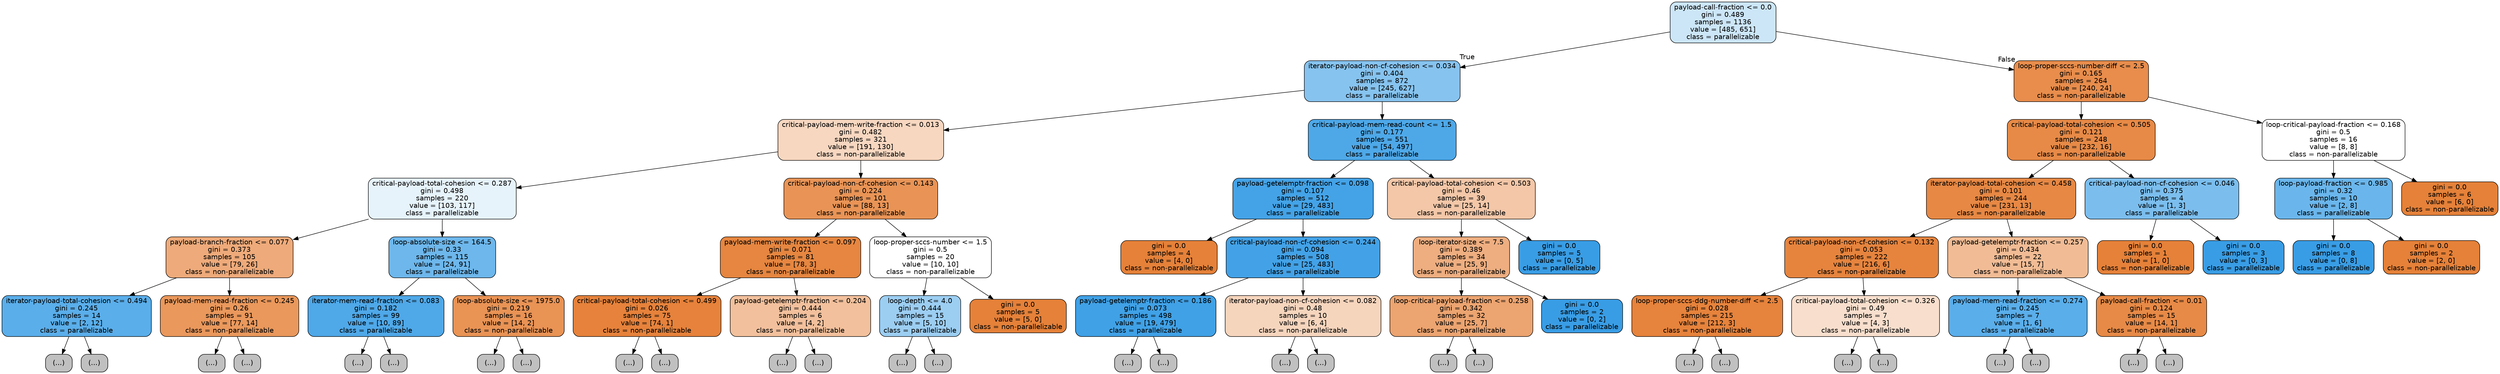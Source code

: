 digraph Tree {
node [shape=box, style="filled, rounded", color="black", fontname=helvetica] ;
edge [fontname=helvetica] ;
0 [label="payload-call-fraction <= 0.0\ngini = 0.489\nsamples = 1136\nvalue = [485, 651]\nclass = parallelizable", fillcolor="#399de541"] ;
1 [label="iterator-payload-non-cf-cohesion <= 0.034\ngini = 0.404\nsamples = 872\nvalue = [245, 627]\nclass = parallelizable", fillcolor="#399de59b"] ;
0 -> 1 [labeldistance=2.5, labelangle=45, headlabel="True"] ;
2 [label="critical-payload-mem-write-fraction <= 0.013\ngini = 0.482\nsamples = 321\nvalue = [191, 130]\nclass = non-parallelizable", fillcolor="#e5813951"] ;
1 -> 2 ;
3 [label="critical-payload-total-cohesion <= 0.287\ngini = 0.498\nsamples = 220\nvalue = [103, 117]\nclass = parallelizable", fillcolor="#399de51f"] ;
2 -> 3 ;
4 [label="payload-branch-fraction <= 0.077\ngini = 0.373\nsamples = 105\nvalue = [79, 26]\nclass = non-parallelizable", fillcolor="#e58139ab"] ;
3 -> 4 ;
5 [label="iterator-payload-total-cohesion <= 0.494\ngini = 0.245\nsamples = 14\nvalue = [2, 12]\nclass = parallelizable", fillcolor="#399de5d4"] ;
4 -> 5 ;
6 [label="(...)", fillcolor="#C0C0C0"] ;
5 -> 6 ;
11 [label="(...)", fillcolor="#C0C0C0"] ;
5 -> 11 ;
12 [label="payload-mem-read-fraction <= 0.245\ngini = 0.26\nsamples = 91\nvalue = [77, 14]\nclass = non-parallelizable", fillcolor="#e58139d1"] ;
4 -> 12 ;
13 [label="(...)", fillcolor="#C0C0C0"] ;
12 -> 13 ;
36 [label="(...)", fillcolor="#C0C0C0"] ;
12 -> 36 ;
37 [label="loop-absolute-size <= 164.5\ngini = 0.33\nsamples = 115\nvalue = [24, 91]\nclass = parallelizable", fillcolor="#399de5bc"] ;
3 -> 37 ;
38 [label="iterator-mem-read-fraction <= 0.083\ngini = 0.182\nsamples = 99\nvalue = [10, 89]\nclass = parallelizable", fillcolor="#399de5e2"] ;
37 -> 38 ;
39 [label="(...)", fillcolor="#C0C0C0"] ;
38 -> 39 ;
50 [label="(...)", fillcolor="#C0C0C0"] ;
38 -> 50 ;
51 [label="loop-absolute-size <= 1975.0\ngini = 0.219\nsamples = 16\nvalue = [14, 2]\nclass = non-parallelizable", fillcolor="#e58139db"] ;
37 -> 51 ;
52 [label="(...)", fillcolor="#C0C0C0"] ;
51 -> 52 ;
53 [label="(...)", fillcolor="#C0C0C0"] ;
51 -> 53 ;
54 [label="critical-payload-non-cf-cohesion <= 0.143\ngini = 0.224\nsamples = 101\nvalue = [88, 13]\nclass = non-parallelizable", fillcolor="#e58139d9"] ;
2 -> 54 ;
55 [label="payload-mem-write-fraction <= 0.097\ngini = 0.071\nsamples = 81\nvalue = [78, 3]\nclass = non-parallelizable", fillcolor="#e58139f5"] ;
54 -> 55 ;
56 [label="critical-payload-total-cohesion <= 0.499\ngini = 0.026\nsamples = 75\nvalue = [74, 1]\nclass = non-parallelizable", fillcolor="#e58139fc"] ;
55 -> 56 ;
57 [label="(...)", fillcolor="#C0C0C0"] ;
56 -> 57 ;
58 [label="(...)", fillcolor="#C0C0C0"] ;
56 -> 58 ;
61 [label="payload-getelemptr-fraction <= 0.204\ngini = 0.444\nsamples = 6\nvalue = [4, 2]\nclass = non-parallelizable", fillcolor="#e581397f"] ;
55 -> 61 ;
62 [label="(...)", fillcolor="#C0C0C0"] ;
61 -> 62 ;
63 [label="(...)", fillcolor="#C0C0C0"] ;
61 -> 63 ;
64 [label="loop-proper-sccs-number <= 1.5\ngini = 0.5\nsamples = 20\nvalue = [10, 10]\nclass = non-parallelizable", fillcolor="#e5813900"] ;
54 -> 64 ;
65 [label="loop-depth <= 4.0\ngini = 0.444\nsamples = 15\nvalue = [5, 10]\nclass = parallelizable", fillcolor="#399de57f"] ;
64 -> 65 ;
66 [label="(...)", fillcolor="#C0C0C0"] ;
65 -> 66 ;
71 [label="(...)", fillcolor="#C0C0C0"] ;
65 -> 71 ;
72 [label="gini = 0.0\nsamples = 5\nvalue = [5, 0]\nclass = non-parallelizable", fillcolor="#e58139ff"] ;
64 -> 72 ;
73 [label="critical-payload-mem-read-count <= 1.5\ngini = 0.177\nsamples = 551\nvalue = [54, 497]\nclass = parallelizable", fillcolor="#399de5e3"] ;
1 -> 73 ;
74 [label="payload-getelemptr-fraction <= 0.098\ngini = 0.107\nsamples = 512\nvalue = [29, 483]\nclass = parallelizable", fillcolor="#399de5f0"] ;
73 -> 74 ;
75 [label="gini = 0.0\nsamples = 4\nvalue = [4, 0]\nclass = non-parallelizable", fillcolor="#e58139ff"] ;
74 -> 75 ;
76 [label="critical-payload-non-cf-cohesion <= 0.244\ngini = 0.094\nsamples = 508\nvalue = [25, 483]\nclass = parallelizable", fillcolor="#399de5f2"] ;
74 -> 76 ;
77 [label="payload-getelemptr-fraction <= 0.186\ngini = 0.073\nsamples = 498\nvalue = [19, 479]\nclass = parallelizable", fillcolor="#399de5f5"] ;
76 -> 77 ;
78 [label="(...)", fillcolor="#C0C0C0"] ;
77 -> 78 ;
83 [label="(...)", fillcolor="#C0C0C0"] ;
77 -> 83 ;
134 [label="iterator-payload-non-cf-cohesion <= 0.082\ngini = 0.48\nsamples = 10\nvalue = [6, 4]\nclass = non-parallelizable", fillcolor="#e5813955"] ;
76 -> 134 ;
135 [label="(...)", fillcolor="#C0C0C0"] ;
134 -> 135 ;
136 [label="(...)", fillcolor="#C0C0C0"] ;
134 -> 136 ;
137 [label="critical-payload-total-cohesion <= 0.503\ngini = 0.46\nsamples = 39\nvalue = [25, 14]\nclass = non-parallelizable", fillcolor="#e5813970"] ;
73 -> 137 ;
138 [label="loop-iterator-size <= 7.5\ngini = 0.389\nsamples = 34\nvalue = [25, 9]\nclass = non-parallelizable", fillcolor="#e58139a3"] ;
137 -> 138 ;
139 [label="loop-critical-payload-fraction <= 0.258\ngini = 0.342\nsamples = 32\nvalue = [25, 7]\nclass = non-parallelizable", fillcolor="#e58139b8"] ;
138 -> 139 ;
140 [label="(...)", fillcolor="#C0C0C0"] ;
139 -> 140 ;
151 [label="(...)", fillcolor="#C0C0C0"] ;
139 -> 151 ;
152 [label="gini = 0.0\nsamples = 2\nvalue = [0, 2]\nclass = parallelizable", fillcolor="#399de5ff"] ;
138 -> 152 ;
153 [label="gini = 0.0\nsamples = 5\nvalue = [0, 5]\nclass = parallelizable", fillcolor="#399de5ff"] ;
137 -> 153 ;
154 [label="loop-proper-sccs-number-diff <= 2.5\ngini = 0.165\nsamples = 264\nvalue = [240, 24]\nclass = non-parallelizable", fillcolor="#e58139e6"] ;
0 -> 154 [labeldistance=2.5, labelangle=-45, headlabel="False"] ;
155 [label="critical-payload-total-cohesion <= 0.505\ngini = 0.121\nsamples = 248\nvalue = [232, 16]\nclass = non-parallelizable", fillcolor="#e58139ed"] ;
154 -> 155 ;
156 [label="iterator-payload-total-cohesion <= 0.458\ngini = 0.101\nsamples = 244\nvalue = [231, 13]\nclass = non-parallelizable", fillcolor="#e58139f1"] ;
155 -> 156 ;
157 [label="critical-payload-non-cf-cohesion <= 0.132\ngini = 0.053\nsamples = 222\nvalue = [216, 6]\nclass = non-parallelizable", fillcolor="#e58139f8"] ;
156 -> 157 ;
158 [label="loop-proper-sccs-ddg-number-diff <= 2.5\ngini = 0.028\nsamples = 215\nvalue = [212, 3]\nclass = non-parallelizable", fillcolor="#e58139fb"] ;
157 -> 158 ;
159 [label="(...)", fillcolor="#C0C0C0"] ;
158 -> 159 ;
164 [label="(...)", fillcolor="#C0C0C0"] ;
158 -> 164 ;
167 [label="critical-payload-total-cohesion <= 0.326\ngini = 0.49\nsamples = 7\nvalue = [4, 3]\nclass = non-parallelizable", fillcolor="#e5813940"] ;
157 -> 167 ;
168 [label="(...)", fillcolor="#C0C0C0"] ;
167 -> 168 ;
169 [label="(...)", fillcolor="#C0C0C0"] ;
167 -> 169 ;
170 [label="payload-getelemptr-fraction <= 0.257\ngini = 0.434\nsamples = 22\nvalue = [15, 7]\nclass = non-parallelizable", fillcolor="#e5813988"] ;
156 -> 170 ;
171 [label="payload-mem-read-fraction <= 0.274\ngini = 0.245\nsamples = 7\nvalue = [1, 6]\nclass = parallelizable", fillcolor="#399de5d4"] ;
170 -> 171 ;
172 [label="(...)", fillcolor="#C0C0C0"] ;
171 -> 172 ;
173 [label="(...)", fillcolor="#C0C0C0"] ;
171 -> 173 ;
174 [label="payload-call-fraction <= 0.01\ngini = 0.124\nsamples = 15\nvalue = [14, 1]\nclass = non-parallelizable", fillcolor="#e58139ed"] ;
170 -> 174 ;
175 [label="(...)", fillcolor="#C0C0C0"] ;
174 -> 175 ;
176 [label="(...)", fillcolor="#C0C0C0"] ;
174 -> 176 ;
177 [label="critical-payload-non-cf-cohesion <= 0.046\ngini = 0.375\nsamples = 4\nvalue = [1, 3]\nclass = parallelizable", fillcolor="#399de5aa"] ;
155 -> 177 ;
178 [label="gini = 0.0\nsamples = 1\nvalue = [1, 0]\nclass = non-parallelizable", fillcolor="#e58139ff"] ;
177 -> 178 ;
179 [label="gini = 0.0\nsamples = 3\nvalue = [0, 3]\nclass = parallelizable", fillcolor="#399de5ff"] ;
177 -> 179 ;
180 [label="loop-critical-payload-fraction <= 0.168\ngini = 0.5\nsamples = 16\nvalue = [8, 8]\nclass = non-parallelizable", fillcolor="#e5813900"] ;
154 -> 180 ;
181 [label="loop-payload-fraction <= 0.985\ngini = 0.32\nsamples = 10\nvalue = [2, 8]\nclass = parallelizable", fillcolor="#399de5bf"] ;
180 -> 181 ;
182 [label="gini = 0.0\nsamples = 8\nvalue = [0, 8]\nclass = parallelizable", fillcolor="#399de5ff"] ;
181 -> 182 ;
183 [label="gini = 0.0\nsamples = 2\nvalue = [2, 0]\nclass = non-parallelizable", fillcolor="#e58139ff"] ;
181 -> 183 ;
184 [label="gini = 0.0\nsamples = 6\nvalue = [6, 0]\nclass = non-parallelizable", fillcolor="#e58139ff"] ;
180 -> 184 ;
}